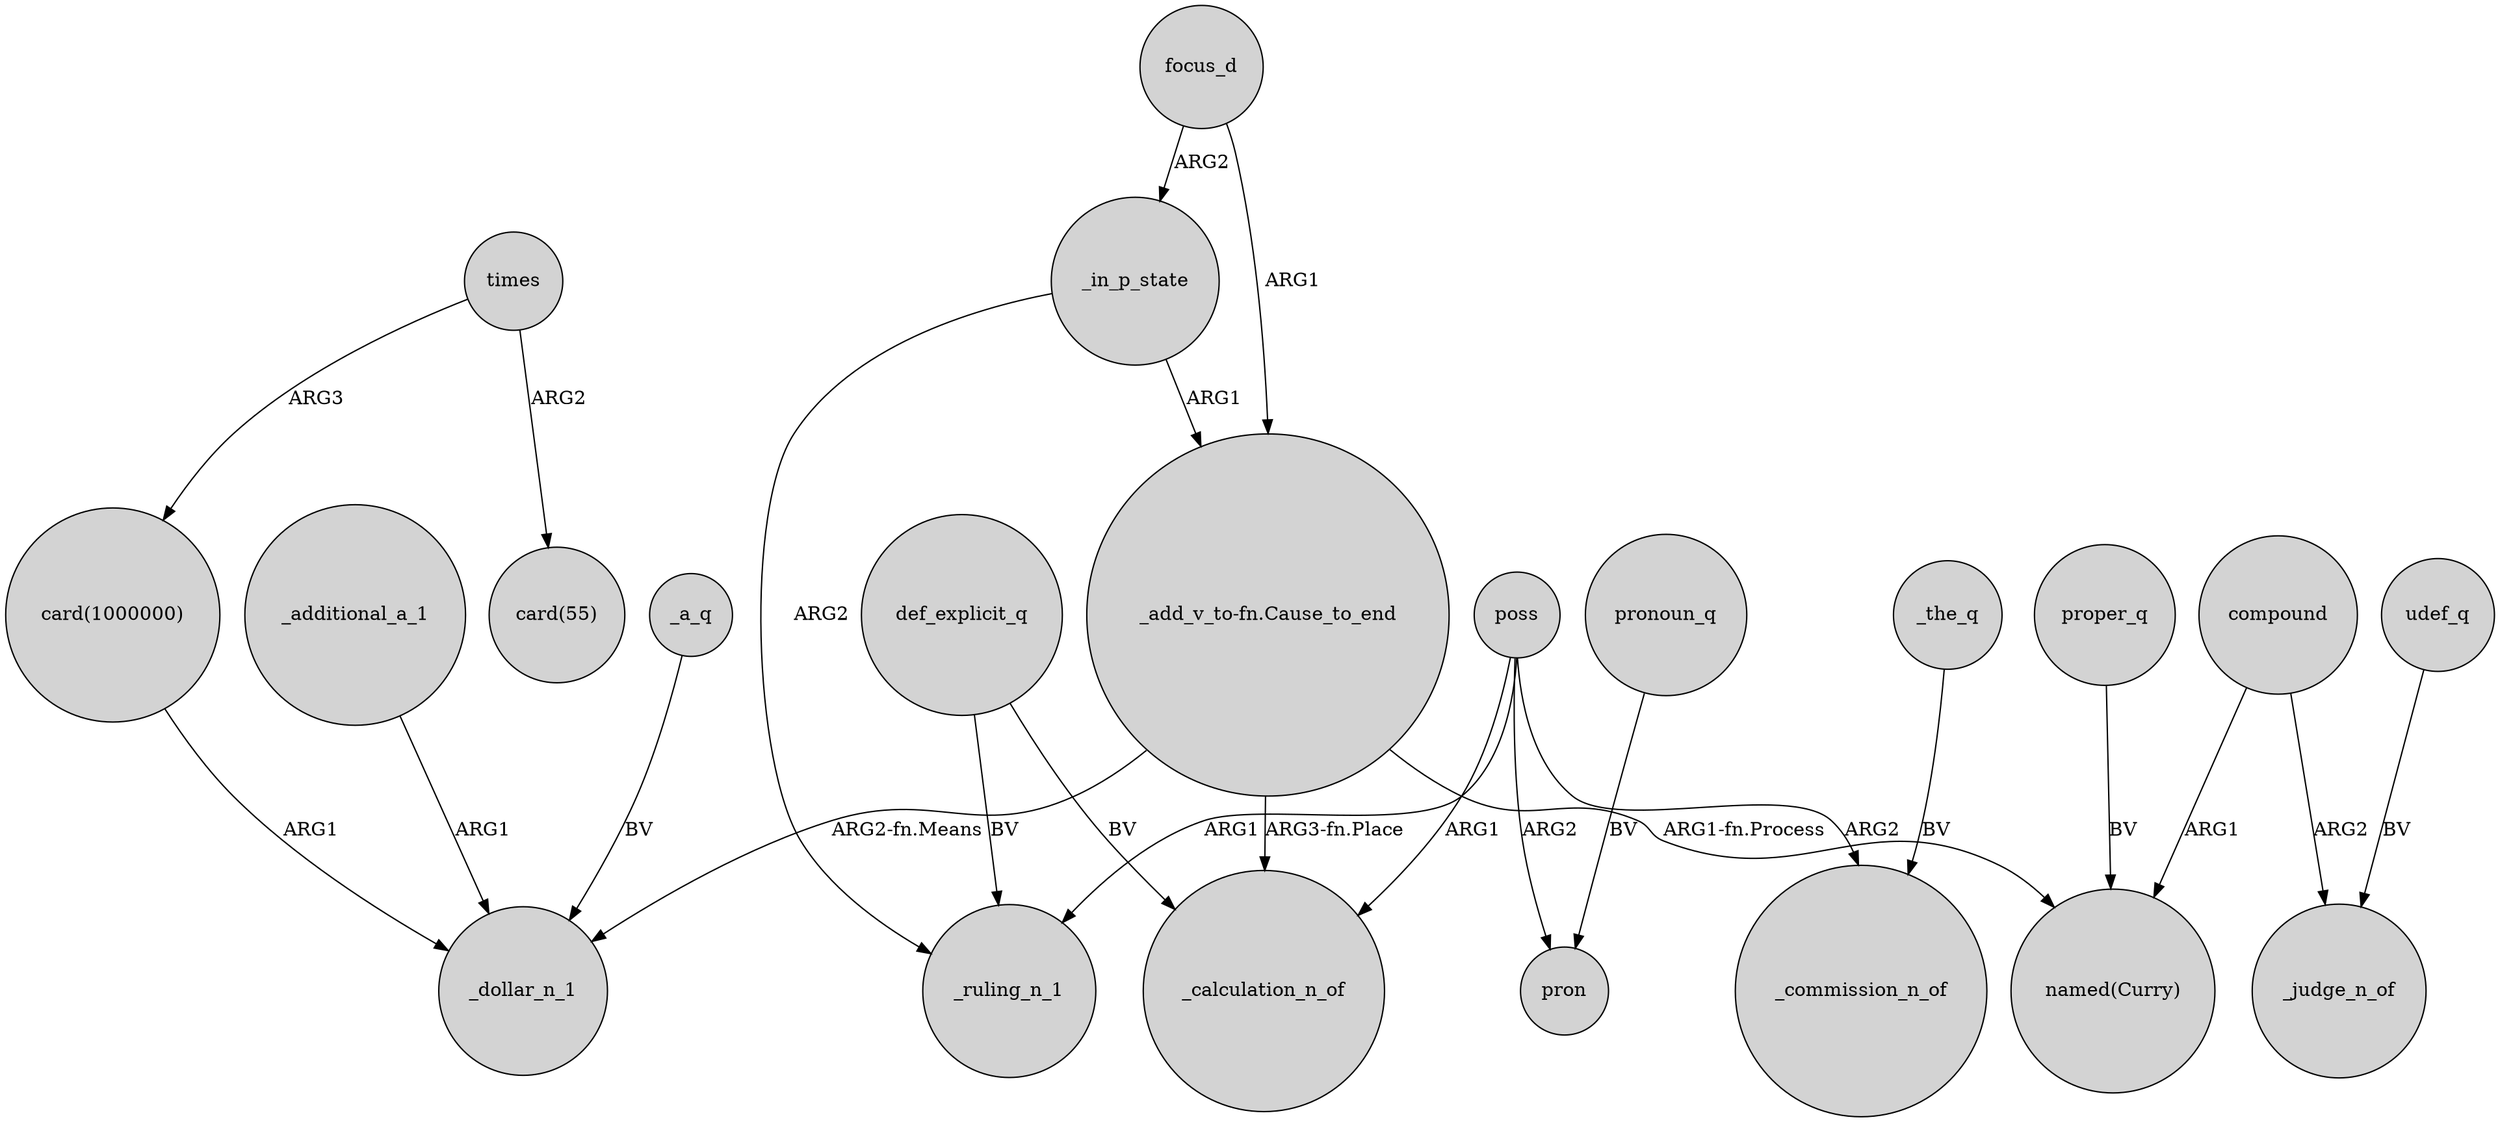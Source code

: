 digraph {
	node [shape=circle style=filled]
	"_add_v_to-fn.Cause_to_end" -> _dollar_n_1 [label="ARG2-fn.Means"]
	poss -> _commission_n_of [label=ARG2]
	times -> "card(55)" [label=ARG2]
	"_add_v_to-fn.Cause_to_end" -> _calculation_n_of [label="ARG3-fn.Place"]
	focus_d -> "_add_v_to-fn.Cause_to_end" [label=ARG1]
	def_explicit_q -> _calculation_n_of [label=BV]
	_in_p_state -> "_add_v_to-fn.Cause_to_end" [label=ARG1]
	def_explicit_q -> _ruling_n_1 [label=BV]
	poss -> _ruling_n_1 [label=ARG1]
	poss -> _calculation_n_of [label=ARG1]
	_in_p_state -> _ruling_n_1 [label=ARG2]
	udef_q -> _judge_n_of [label=BV]
	poss -> pron [label=ARG2]
	_a_q -> _dollar_n_1 [label=BV]
	focus_d -> _in_p_state [label=ARG2]
	compound -> _judge_n_of [label=ARG2]
	"card(1000000)" -> _dollar_n_1 [label=ARG1]
	pronoun_q -> pron [label=BV]
	_the_q -> _commission_n_of [label=BV]
	"_add_v_to-fn.Cause_to_end" -> "named(Curry)" [label="ARG1-fn.Process"]
	compound -> "named(Curry)" [label=ARG1]
	_additional_a_1 -> _dollar_n_1 [label=ARG1]
	times -> "card(1000000)" [label=ARG3]
	proper_q -> "named(Curry)" [label=BV]
}
